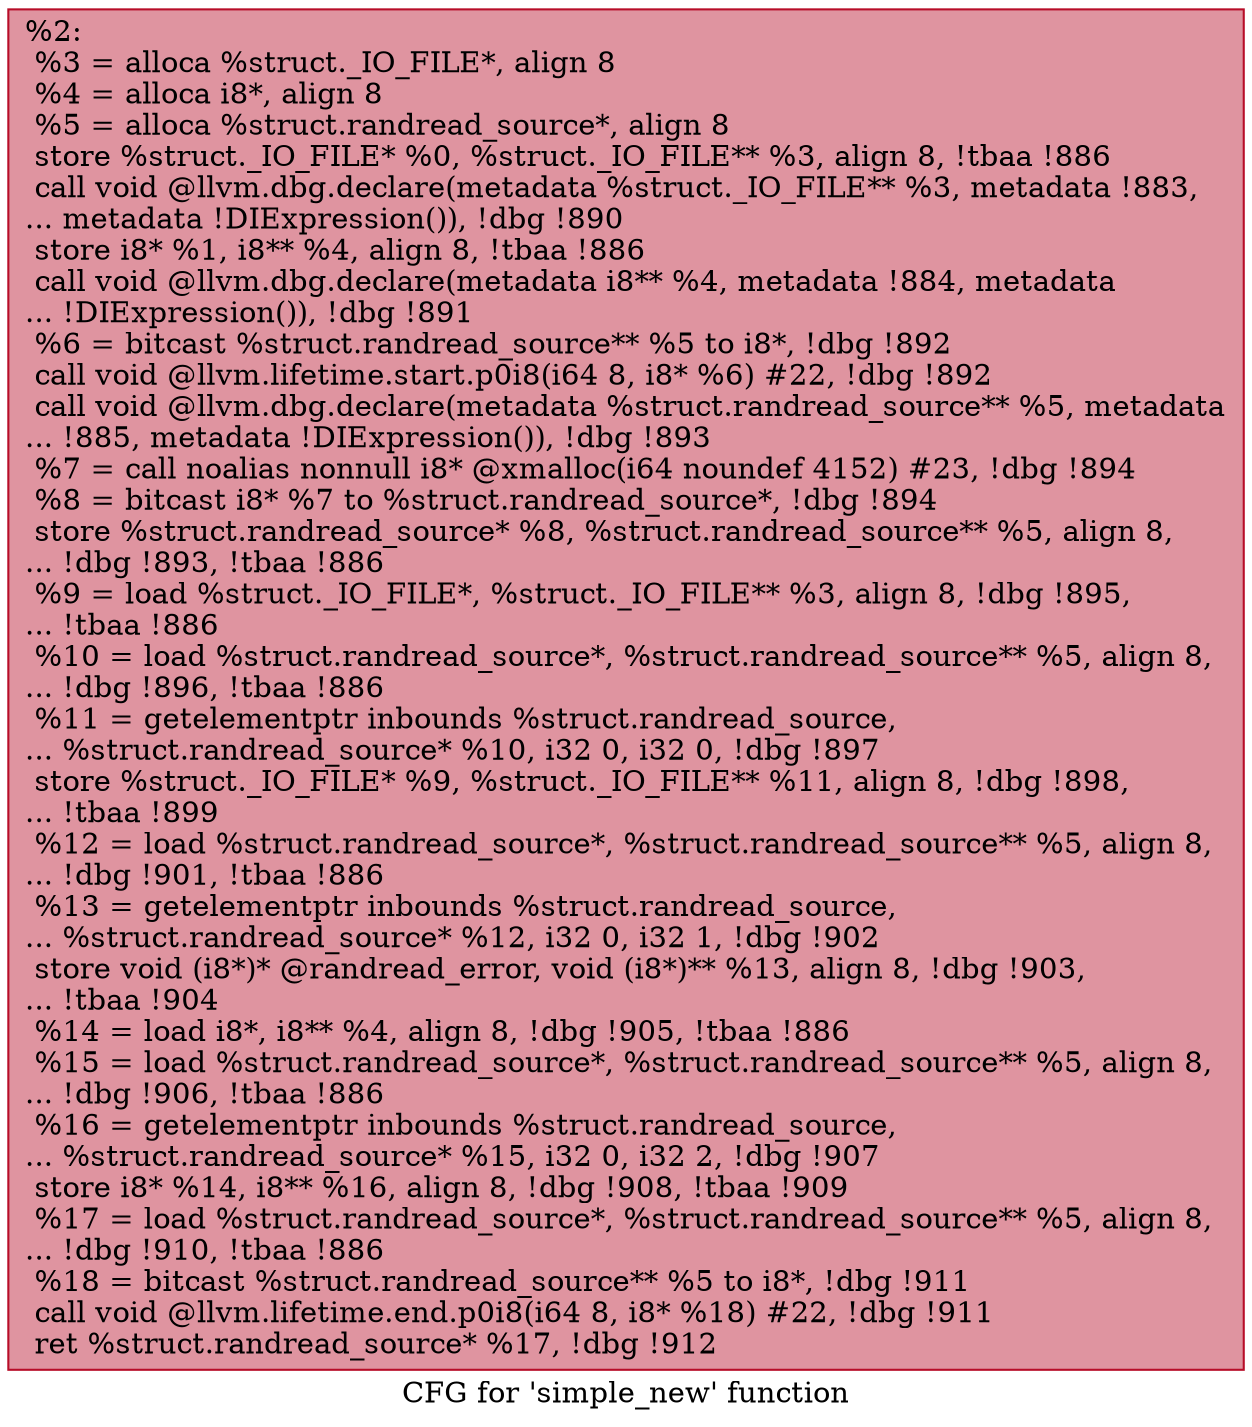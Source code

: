digraph "CFG for 'simple_new' function" {
	label="CFG for 'simple_new' function";

	Node0x1930120 [shape=record,color="#b70d28ff", style=filled, fillcolor="#b70d2870",label="{%2:\l  %3 = alloca %struct._IO_FILE*, align 8\l  %4 = alloca i8*, align 8\l  %5 = alloca %struct.randread_source*, align 8\l  store %struct._IO_FILE* %0, %struct._IO_FILE** %3, align 8, !tbaa !886\l  call void @llvm.dbg.declare(metadata %struct._IO_FILE** %3, metadata !883,\l... metadata !DIExpression()), !dbg !890\l  store i8* %1, i8** %4, align 8, !tbaa !886\l  call void @llvm.dbg.declare(metadata i8** %4, metadata !884, metadata\l... !DIExpression()), !dbg !891\l  %6 = bitcast %struct.randread_source** %5 to i8*, !dbg !892\l  call void @llvm.lifetime.start.p0i8(i64 8, i8* %6) #22, !dbg !892\l  call void @llvm.dbg.declare(metadata %struct.randread_source** %5, metadata\l... !885, metadata !DIExpression()), !dbg !893\l  %7 = call noalias nonnull i8* @xmalloc(i64 noundef 4152) #23, !dbg !894\l  %8 = bitcast i8* %7 to %struct.randread_source*, !dbg !894\l  store %struct.randread_source* %8, %struct.randread_source** %5, align 8,\l... !dbg !893, !tbaa !886\l  %9 = load %struct._IO_FILE*, %struct._IO_FILE** %3, align 8, !dbg !895,\l... !tbaa !886\l  %10 = load %struct.randread_source*, %struct.randread_source** %5, align 8,\l... !dbg !896, !tbaa !886\l  %11 = getelementptr inbounds %struct.randread_source,\l... %struct.randread_source* %10, i32 0, i32 0, !dbg !897\l  store %struct._IO_FILE* %9, %struct._IO_FILE** %11, align 8, !dbg !898,\l... !tbaa !899\l  %12 = load %struct.randread_source*, %struct.randread_source** %5, align 8,\l... !dbg !901, !tbaa !886\l  %13 = getelementptr inbounds %struct.randread_source,\l... %struct.randread_source* %12, i32 0, i32 1, !dbg !902\l  store void (i8*)* @randread_error, void (i8*)** %13, align 8, !dbg !903,\l... !tbaa !904\l  %14 = load i8*, i8** %4, align 8, !dbg !905, !tbaa !886\l  %15 = load %struct.randread_source*, %struct.randread_source** %5, align 8,\l... !dbg !906, !tbaa !886\l  %16 = getelementptr inbounds %struct.randread_source,\l... %struct.randread_source* %15, i32 0, i32 2, !dbg !907\l  store i8* %14, i8** %16, align 8, !dbg !908, !tbaa !909\l  %17 = load %struct.randread_source*, %struct.randread_source** %5, align 8,\l... !dbg !910, !tbaa !886\l  %18 = bitcast %struct.randread_source** %5 to i8*, !dbg !911\l  call void @llvm.lifetime.end.p0i8(i64 8, i8* %18) #22, !dbg !911\l  ret %struct.randread_source* %17, !dbg !912\l}"];
}
